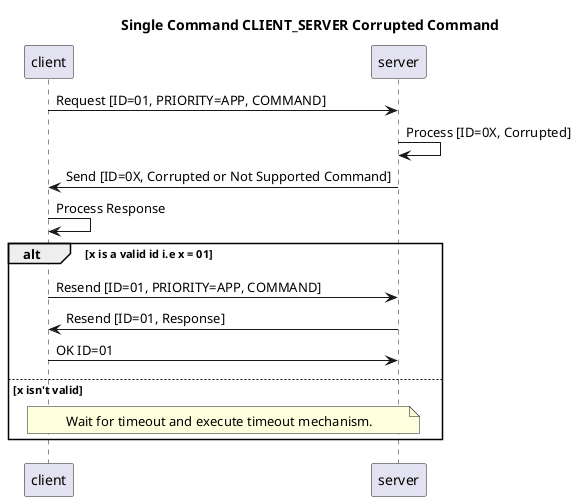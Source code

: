 @startuml "Single Commands"

title "Single Command CLIENT_SERVER Corrupted Command"
!pragma teoz true

participant client
participant server

client -> server: Request [ID=01, PRIORITY=APP, COMMAND]

server -> server: Process [ID=0X, Corrupted]
server -> client: Send [ID=0X, Corrupted or Not Supported Command]
client -> client: Process Response

alt x is a valid id i.e x = 01
    client -> server: Resend [ID=01, PRIORITY=APP, COMMAND]
    server -> client: Resend [ID=01, Response]
    client -> server: OK ID=01
else x isn't valid
    note over client, server
        Wait for timeout and execute timeout mechanism.
    end note
end

@enduml